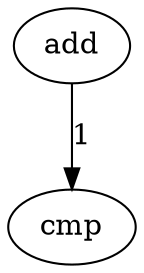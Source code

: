 Digraph G {
"A" [label = "add", csymb="add", csymbtype="string", options="root"]
"C" [label = "cmp"]
"A" -> "C" [label = "1"]
}
